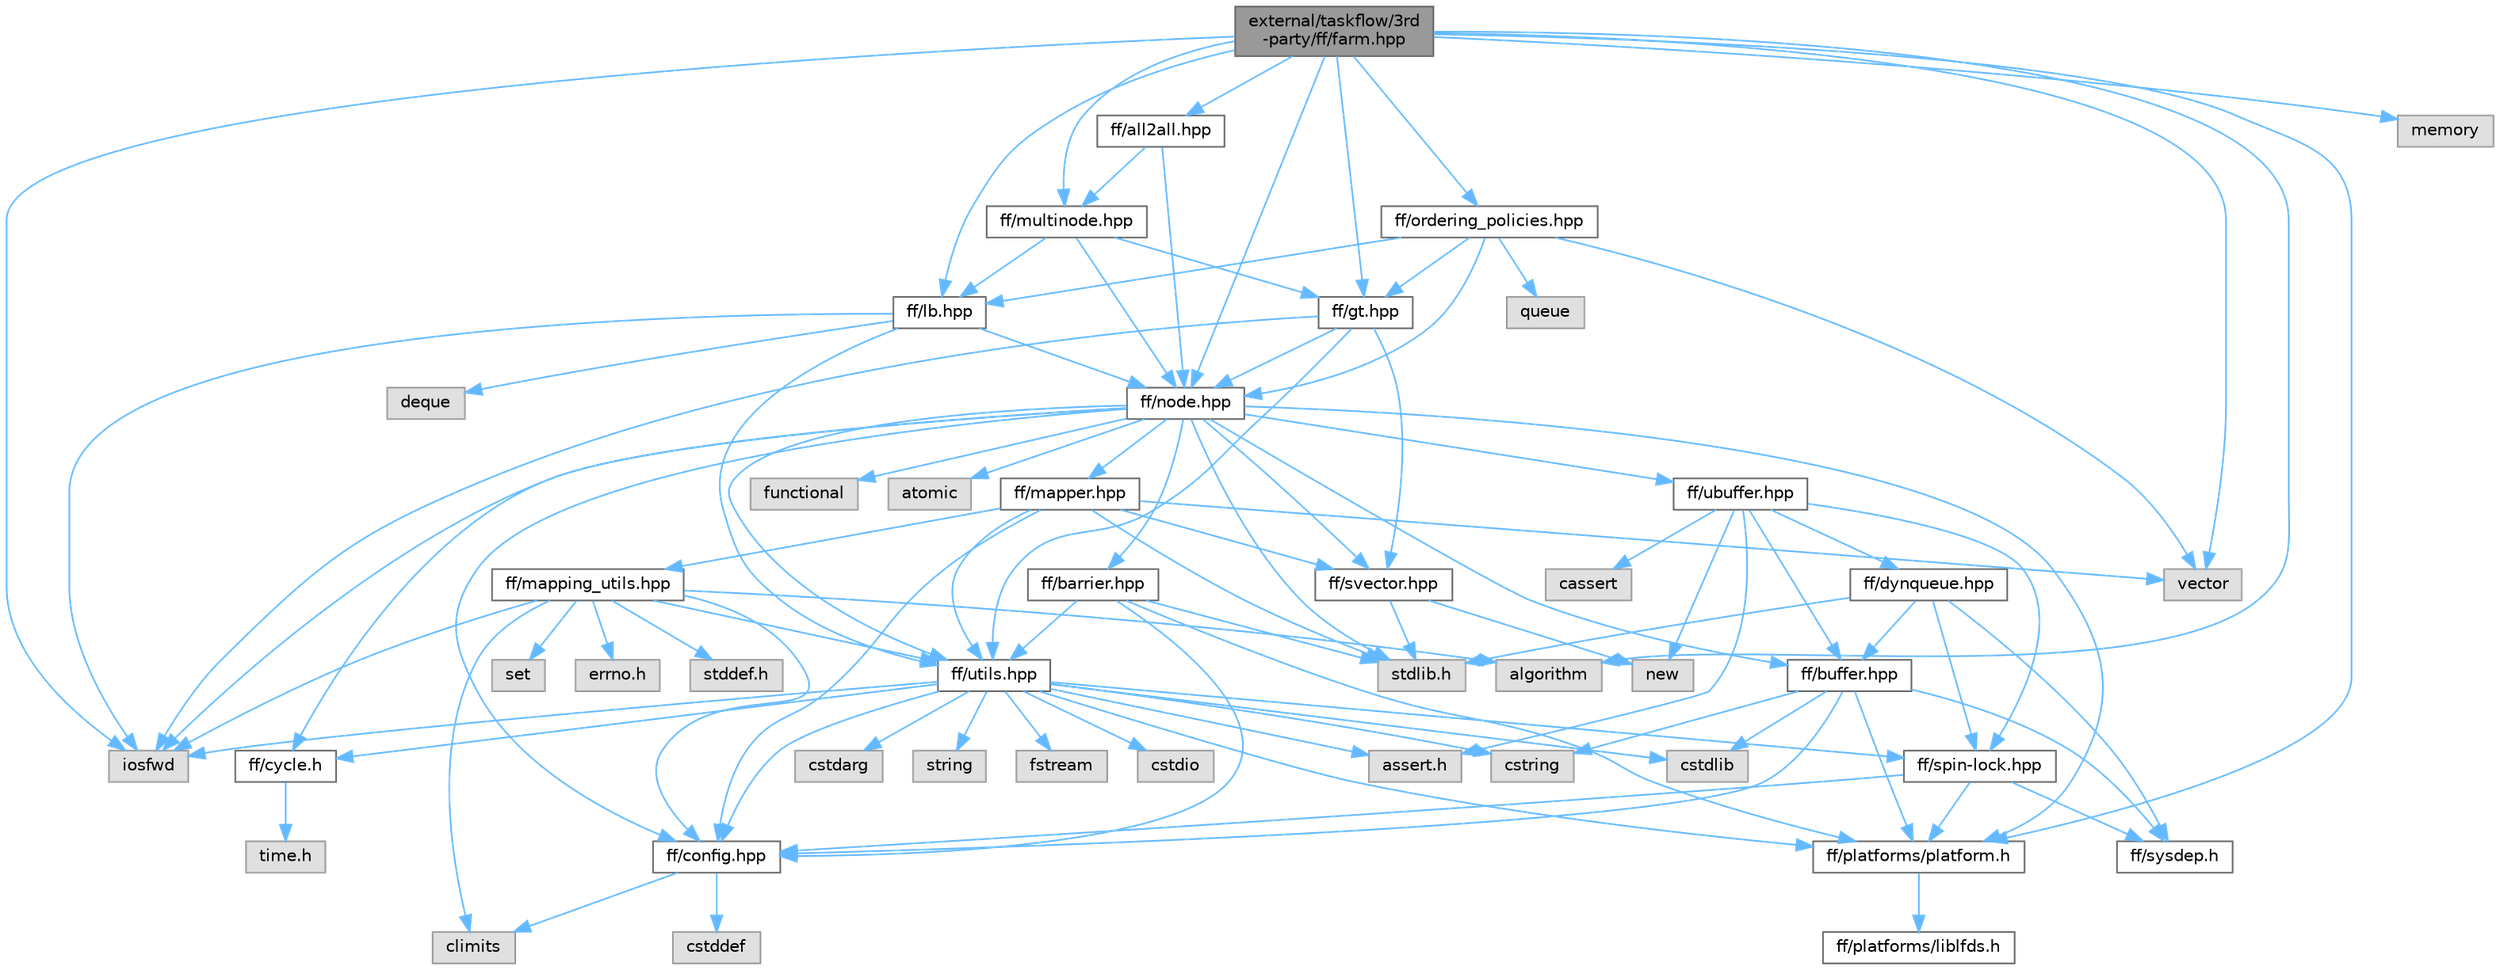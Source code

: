 digraph "external/taskflow/3rd-party/ff/farm.hpp"
{
 // LATEX_PDF_SIZE
  bgcolor="transparent";
  edge [fontname=Helvetica,fontsize=10,labelfontname=Helvetica,labelfontsize=10];
  node [fontname=Helvetica,fontsize=10,shape=box,height=0.2,width=0.4];
  Node1 [id="Node000001",label="external/taskflow/3rd\l-party/ff/farm.hpp",height=0.2,width=0.4,color="gray40", fillcolor="grey60", style="filled", fontcolor="black",tooltip="Farm pattern"];
  Node1 -> Node2 [id="edge1_Node000001_Node000002",color="steelblue1",style="solid",tooltip=" "];
  Node2 [id="Node000002",label="iosfwd",height=0.2,width=0.4,color="grey60", fillcolor="#E0E0E0", style="filled",tooltip=" "];
  Node1 -> Node3 [id="edge2_Node000001_Node000003",color="steelblue1",style="solid",tooltip=" "];
  Node3 [id="Node000003",label="vector",height=0.2,width=0.4,color="grey60", fillcolor="#E0E0E0", style="filled",tooltip=" "];
  Node1 -> Node4 [id="edge3_Node000001_Node000004",color="steelblue1",style="solid",tooltip=" "];
  Node4 [id="Node000004",label="algorithm",height=0.2,width=0.4,color="grey60", fillcolor="#E0E0E0", style="filled",tooltip=" "];
  Node1 -> Node5 [id="edge4_Node000001_Node000005",color="steelblue1",style="solid",tooltip=" "];
  Node5 [id="Node000005",label="memory",height=0.2,width=0.4,color="grey60", fillcolor="#E0E0E0", style="filled",tooltip=" "];
  Node1 -> Node6 [id="edge5_Node000001_Node000006",color="steelblue1",style="solid",tooltip=" "];
  Node6 [id="Node000006",label="ff/platforms/platform.h",height=0.2,width=0.4,color="grey40", fillcolor="white", style="filled",URL="$external_2taskflow_23rd-party_2ff_2platforms_2_platform_8h.html",tooltip=" "];
  Node6 -> Node7 [id="edge6_Node000006_Node000007",color="steelblue1",style="solid",tooltip=" "];
  Node7 [id="Node000007",label="ff/platforms/liblfds.h",height=0.2,width=0.4,color="grey40", fillcolor="white", style="filled",URL="$liblfds_8h.html",tooltip=" "];
  Node1 -> Node8 [id="edge7_Node000001_Node000008",color="steelblue1",style="solid",tooltip=" "];
  Node8 [id="Node000008",label="ff/lb.hpp",height=0.2,width=0.4,color="grey40", fillcolor="white", style="filled",URL="$lb_8hpp.html",tooltip="Farm Emitter (not a ff_node)"];
  Node8 -> Node2 [id="edge8_Node000008_Node000002",color="steelblue1",style="solid",tooltip=" "];
  Node8 -> Node9 [id="edge9_Node000008_Node000009",color="steelblue1",style="solid",tooltip=" "];
  Node9 [id="Node000009",label="deque",height=0.2,width=0.4,color="grey60", fillcolor="#E0E0E0", style="filled",tooltip=" "];
  Node8 -> Node10 [id="edge10_Node000008_Node000010",color="steelblue1",style="solid",tooltip=" "];
  Node10 [id="Node000010",label="ff/utils.hpp",height=0.2,width=0.4,color="grey40", fillcolor="white", style="filled",URL="$utils_8hpp.html",tooltip="Utility functions"];
  Node10 -> Node11 [id="edge11_Node000010_Node000011",color="steelblue1",style="solid",tooltip=" "];
  Node11 [id="Node000011",label="assert.h",height=0.2,width=0.4,color="grey60", fillcolor="#E0E0E0", style="filled",tooltip=" "];
  Node10 -> Node12 [id="edge12_Node000010_Node000012",color="steelblue1",style="solid",tooltip=" "];
  Node12 [id="Node000012",label="cstdio",height=0.2,width=0.4,color="grey60", fillcolor="#E0E0E0", style="filled",tooltip=" "];
  Node10 -> Node13 [id="edge13_Node000010_Node000013",color="steelblue1",style="solid",tooltip=" "];
  Node13 [id="Node000013",label="cstdlib",height=0.2,width=0.4,color="grey60", fillcolor="#E0E0E0", style="filled",tooltip=" "];
  Node10 -> Node14 [id="edge14_Node000010_Node000014",color="steelblue1",style="solid",tooltip=" "];
  Node14 [id="Node000014",label="cstdarg",height=0.2,width=0.4,color="grey60", fillcolor="#E0E0E0", style="filled",tooltip=" "];
  Node10 -> Node2 [id="edge15_Node000010_Node000002",color="steelblue1",style="solid",tooltip=" "];
  Node10 -> Node15 [id="edge16_Node000010_Node000015",color="steelblue1",style="solid",tooltip=" "];
  Node15 [id="Node000015",label="ff/config.hpp",height=0.2,width=0.4,color="grey40", fillcolor="white", style="filled",URL="$config_8hpp.html",tooltip=" "];
  Node15 -> Node16 [id="edge17_Node000015_Node000016",color="steelblue1",style="solid",tooltip=" "];
  Node16 [id="Node000016",label="cstddef",height=0.2,width=0.4,color="grey60", fillcolor="#E0E0E0", style="filled",tooltip=" "];
  Node15 -> Node17 [id="edge18_Node000015_Node000017",color="steelblue1",style="solid",tooltip=" "];
  Node17 [id="Node000017",label="climits",height=0.2,width=0.4,color="grey60", fillcolor="#E0E0E0", style="filled",tooltip=" "];
  Node10 -> Node6 [id="edge19_Node000010_Node000006",color="steelblue1",style="solid",tooltip=" "];
  Node10 -> Node18 [id="edge20_Node000010_Node000018",color="steelblue1",style="solid",tooltip=" "];
  Node18 [id="Node000018",label="cstring",height=0.2,width=0.4,color="grey60", fillcolor="#E0E0E0", style="filled",tooltip=" "];
  Node10 -> Node19 [id="edge21_Node000010_Node000019",color="steelblue1",style="solid",tooltip=" "];
  Node19 [id="Node000019",label="string",height=0.2,width=0.4,color="grey60", fillcolor="#E0E0E0", style="filled",tooltip=" "];
  Node10 -> Node20 [id="edge22_Node000010_Node000020",color="steelblue1",style="solid",tooltip=" "];
  Node20 [id="Node000020",label="fstream",height=0.2,width=0.4,color="grey60", fillcolor="#E0E0E0", style="filled",tooltip=" "];
  Node10 -> Node21 [id="edge23_Node000010_Node000021",color="steelblue1",style="solid",tooltip=" "];
  Node21 [id="Node000021",label="ff/cycle.h",height=0.2,width=0.4,color="grey40", fillcolor="white", style="filled",URL="$cycle_8h.html",tooltip=" "];
  Node21 -> Node22 [id="edge24_Node000021_Node000022",color="steelblue1",style="solid",tooltip=" "];
  Node22 [id="Node000022",label="time.h",height=0.2,width=0.4,color="grey60", fillcolor="#E0E0E0", style="filled",tooltip=" "];
  Node10 -> Node23 [id="edge25_Node000010_Node000023",color="steelblue1",style="solid",tooltip=" "];
  Node23 [id="Node000023",label="ff/spin-lock.hpp",height=0.2,width=0.4,color="grey40", fillcolor="white", style="filled",URL="$spin-lock_8hpp.html",tooltip="This file contains several alternative spin lock(s) implementations that can be used as FastFlow spin..."];
  Node23 -> Node24 [id="edge26_Node000023_Node000024",color="steelblue1",style="solid",tooltip=" "];
  Node24 [id="Node000024",label="ff/sysdep.h",height=0.2,width=0.4,color="grey40", fillcolor="white", style="filled",URL="$sysdep_8h.html",tooltip=" "];
  Node23 -> Node6 [id="edge27_Node000023_Node000006",color="steelblue1",style="solid",tooltip=" "];
  Node23 -> Node15 [id="edge28_Node000023_Node000015",color="steelblue1",style="solid",tooltip=" "];
  Node8 -> Node25 [id="edge29_Node000008_Node000025",color="steelblue1",style="solid",tooltip=" "];
  Node25 [id="Node000025",label="ff/node.hpp",height=0.2,width=0.4,color="grey40", fillcolor="white", style="filled",URL="$node_8hpp.html",tooltip="FastFlow ff_node"];
  Node25 -> Node26 [id="edge30_Node000025_Node000026",color="steelblue1",style="solid",tooltip=" "];
  Node26 [id="Node000026",label="stdlib.h",height=0.2,width=0.4,color="grey60", fillcolor="#E0E0E0", style="filled",tooltip=" "];
  Node25 -> Node2 [id="edge31_Node000025_Node000002",color="steelblue1",style="solid",tooltip=" "];
  Node25 -> Node27 [id="edge32_Node000025_Node000027",color="steelblue1",style="solid",tooltip=" "];
  Node27 [id="Node000027",label="functional",height=0.2,width=0.4,color="grey60", fillcolor="#E0E0E0", style="filled",tooltip=" "];
  Node25 -> Node6 [id="edge33_Node000025_Node000006",color="steelblue1",style="solid",tooltip=" "];
  Node25 -> Node21 [id="edge34_Node000025_Node000021",color="steelblue1",style="solid",tooltip=" "];
  Node25 -> Node10 [id="edge35_Node000025_Node000010",color="steelblue1",style="solid",tooltip=" "];
  Node25 -> Node28 [id="edge36_Node000025_Node000028",color="steelblue1",style="solid",tooltip=" "];
  Node28 [id="Node000028",label="ff/buffer.hpp",height=0.2,width=0.4,color="grey40", fillcolor="white", style="filled",URL="$buffer_8hpp.html",tooltip="This file contains the definition of the bounded SPSC channel buffer used in FastFlow"];
  Node28 -> Node13 [id="edge37_Node000028_Node000013",color="steelblue1",style="solid",tooltip=" "];
  Node28 -> Node18 [id="edge38_Node000028_Node000018",color="steelblue1",style="solid",tooltip=" "];
  Node28 -> Node24 [id="edge39_Node000028_Node000024",color="steelblue1",style="solid",tooltip=" "];
  Node28 -> Node15 [id="edge40_Node000028_Node000015",color="steelblue1",style="solid",tooltip=" "];
  Node28 -> Node6 [id="edge41_Node000028_Node000006",color="steelblue1",style="solid",tooltip=" "];
  Node25 -> Node29 [id="edge42_Node000025_Node000029",color="steelblue1",style="solid",tooltip=" "];
  Node29 [id="Node000029",label="ff/ubuffer.hpp",height=0.2,width=0.4,color="grey40", fillcolor="white", style="filled",URL="$ubuffer_8hpp.html",tooltip="This file contains the definition of the unbounded SWSR circular buffer used in FastFlow"];
  Node29 -> Node11 [id="edge43_Node000029_Node000011",color="steelblue1",style="solid",tooltip=" "];
  Node29 -> Node30 [id="edge44_Node000029_Node000030",color="steelblue1",style="solid",tooltip=" "];
  Node30 [id="Node000030",label="cassert",height=0.2,width=0.4,color="grey60", fillcolor="#E0E0E0", style="filled",tooltip=" "];
  Node29 -> Node31 [id="edge45_Node000029_Node000031",color="steelblue1",style="solid",tooltip=" "];
  Node31 [id="Node000031",label="new",height=0.2,width=0.4,color="grey60", fillcolor="#E0E0E0", style="filled",tooltip=" "];
  Node29 -> Node32 [id="edge46_Node000029_Node000032",color="steelblue1",style="solid",tooltip=" "];
  Node32 [id="Node000032",label="ff/dynqueue.hpp",height=0.2,width=0.4,color="grey40", fillcolor="white", style="filled",URL="$dynqueue_8hpp.html",tooltip="Implementation of a dynamic queue. Not currently used."];
  Node32 -> Node26 [id="edge47_Node000032_Node000026",color="steelblue1",style="solid",tooltip=" "];
  Node32 -> Node28 [id="edge48_Node000032_Node000028",color="steelblue1",style="solid",tooltip=" "];
  Node32 -> Node23 [id="edge49_Node000032_Node000023",color="steelblue1",style="solid",tooltip=" "];
  Node32 -> Node24 [id="edge50_Node000032_Node000024",color="steelblue1",style="solid",tooltip=" "];
  Node29 -> Node28 [id="edge51_Node000029_Node000028",color="steelblue1",style="solid",tooltip=" "];
  Node29 -> Node23 [id="edge52_Node000029_Node000023",color="steelblue1",style="solid",tooltip=" "];
  Node25 -> Node33 [id="edge53_Node000025_Node000033",color="steelblue1",style="solid",tooltip=" "];
  Node33 [id="Node000033",label="ff/mapper.hpp",height=0.2,width=0.4,color="grey40", fillcolor="white", style="filled",URL="$mapper_8hpp.html",tooltip="This file contains the thread mapper definition used in FastFlow"];
  Node33 -> Node26 [id="edge54_Node000033_Node000026",color="steelblue1",style="solid",tooltip=" "];
  Node33 -> Node15 [id="edge55_Node000033_Node000015",color="steelblue1",style="solid",tooltip=" "];
  Node33 -> Node34 [id="edge56_Node000033_Node000034",color="steelblue1",style="solid",tooltip=" "];
  Node34 [id="Node000034",label="ff/svector.hpp",height=0.2,width=0.4,color="grey40", fillcolor="white", style="filled",URL="$svector_8hpp.html",tooltip="Simple yet efficient dynamic vector"];
  Node34 -> Node26 [id="edge57_Node000034_Node000026",color="steelblue1",style="solid",tooltip=" "];
  Node34 -> Node31 [id="edge58_Node000034_Node000031",color="steelblue1",style="solid",tooltip=" "];
  Node33 -> Node10 [id="edge59_Node000033_Node000010",color="steelblue1",style="solid",tooltip=" "];
  Node33 -> Node35 [id="edge60_Node000033_Node000035",color="steelblue1",style="solid",tooltip=" "];
  Node35 [id="Node000035",label="ff/mapping_utils.hpp",height=0.2,width=0.4,color="grey40", fillcolor="white", style="filled",URL="$mapping__utils_8hpp.html",tooltip="This file contains utilities for plaform inspection and thread pinning"];
  Node35 -> Node17 [id="edge61_Node000035_Node000017",color="steelblue1",style="solid",tooltip=" "];
  Node35 -> Node36 [id="edge62_Node000035_Node000036",color="steelblue1",style="solid",tooltip=" "];
  Node36 [id="Node000036",label="set",height=0.2,width=0.4,color="grey60", fillcolor="#E0E0E0", style="filled",tooltip=" "];
  Node35 -> Node4 [id="edge63_Node000035_Node000004",color="steelblue1",style="solid",tooltip=" "];
  Node35 -> Node2 [id="edge64_Node000035_Node000002",color="steelblue1",style="solid",tooltip=" "];
  Node35 -> Node37 [id="edge65_Node000035_Node000037",color="steelblue1",style="solid",tooltip=" "];
  Node37 [id="Node000037",label="errno.h",height=0.2,width=0.4,color="grey60", fillcolor="#E0E0E0", style="filled",tooltip=" "];
  Node35 -> Node15 [id="edge66_Node000035_Node000015",color="steelblue1",style="solid",tooltip=" "];
  Node35 -> Node10 [id="edge67_Node000035_Node000010",color="steelblue1",style="solid",tooltip=" "];
  Node35 -> Node38 [id="edge68_Node000035_Node000038",color="steelblue1",style="solid",tooltip=" "];
  Node38 [id="Node000038",label="stddef.h",height=0.2,width=0.4,color="grey60", fillcolor="#E0E0E0", style="filled",tooltip=" "];
  Node33 -> Node3 [id="edge69_Node000033_Node000003",color="steelblue1",style="solid",tooltip=" "];
  Node25 -> Node15 [id="edge70_Node000025_Node000015",color="steelblue1",style="solid",tooltip=" "];
  Node25 -> Node34 [id="edge71_Node000025_Node000034",color="steelblue1",style="solid",tooltip=" "];
  Node25 -> Node39 [id="edge72_Node000025_Node000039",color="steelblue1",style="solid",tooltip=" "];
  Node39 [id="Node000039",label="ff/barrier.hpp",height=0.2,width=0.4,color="grey40", fillcolor="white", style="filled",URL="$barrier_8hpp.html",tooltip="FastFlow blocking and non-blocking barrier implementations"];
  Node39 -> Node26 [id="edge73_Node000039_Node000026",color="steelblue1",style="solid",tooltip=" "];
  Node39 -> Node6 [id="edge74_Node000039_Node000006",color="steelblue1",style="solid",tooltip=" "];
  Node39 -> Node10 [id="edge75_Node000039_Node000010",color="steelblue1",style="solid",tooltip=" "];
  Node39 -> Node15 [id="edge76_Node000039_Node000015",color="steelblue1",style="solid",tooltip=" "];
  Node25 -> Node40 [id="edge77_Node000025_Node000040",color="steelblue1",style="solid",tooltip=" "];
  Node40 [id="Node000040",label="atomic",height=0.2,width=0.4,color="grey60", fillcolor="#E0E0E0", style="filled",tooltip=" "];
  Node1 -> Node41 [id="edge78_Node000001_Node000041",color="steelblue1",style="solid",tooltip=" "];
  Node41 [id="Node000041",label="ff/gt.hpp",height=0.2,width=0.4,color="grey40", fillcolor="white", style="filled",URL="$gt_8hpp.html",tooltip="Farm Collector (it is not a ff_node)"];
  Node41 -> Node2 [id="edge79_Node000041_Node000002",color="steelblue1",style="solid",tooltip=" "];
  Node41 -> Node34 [id="edge80_Node000041_Node000034",color="steelblue1",style="solid",tooltip=" "];
  Node41 -> Node10 [id="edge81_Node000041_Node000010",color="steelblue1",style="solid",tooltip=" "];
  Node41 -> Node25 [id="edge82_Node000041_Node000025",color="steelblue1",style="solid",tooltip=" "];
  Node1 -> Node25 [id="edge83_Node000001_Node000025",color="steelblue1",style="solid",tooltip=" "];
  Node1 -> Node42 [id="edge84_Node000001_Node000042",color="steelblue1",style="solid",tooltip=" "];
  Node42 [id="Node000042",label="ff/multinode.hpp",height=0.2,width=0.4,color="grey40", fillcolor="white", style="filled",URL="$multinode_8hpp.html",tooltip="FastFlow ff_minode ff_monode and typed versions."];
  Node42 -> Node25 [id="edge85_Node000042_Node000025",color="steelblue1",style="solid",tooltip=" "];
  Node42 -> Node8 [id="edge86_Node000042_Node000008",color="steelblue1",style="solid",tooltip=" "];
  Node42 -> Node41 [id="edge87_Node000042_Node000041",color="steelblue1",style="solid",tooltip=" "];
  Node1 -> Node43 [id="edge88_Node000001_Node000043",color="steelblue1",style="solid",tooltip=" "];
  Node43 [id="Node000043",label="ff/ordering_policies.hpp",height=0.2,width=0.4,color="grey40", fillcolor="white", style="filled",URL="$ordering__policies_8hpp.html",tooltip=" "];
  Node43 -> Node3 [id="edge89_Node000043_Node000003",color="steelblue1",style="solid",tooltip=" "];
  Node43 -> Node44 [id="edge90_Node000043_Node000044",color="steelblue1",style="solid",tooltip=" "];
  Node44 [id="Node000044",label="queue",height=0.2,width=0.4,color="grey60", fillcolor="#E0E0E0", style="filled",tooltip=" "];
  Node43 -> Node8 [id="edge91_Node000043_Node000008",color="steelblue1",style="solid",tooltip=" "];
  Node43 -> Node41 [id="edge92_Node000043_Node000041",color="steelblue1",style="solid",tooltip=" "];
  Node43 -> Node25 [id="edge93_Node000043_Node000025",color="steelblue1",style="solid",tooltip=" "];
  Node1 -> Node45 [id="edge94_Node000001_Node000045",color="steelblue1",style="solid",tooltip=" "];
  Node45 [id="Node000045",label="ff/all2all.hpp",height=0.2,width=0.4,color="grey40", fillcolor="white", style="filled",URL="$all2all_8hpp.html",tooltip="FastFlow all-2-all building block"];
  Node45 -> Node25 [id="edge95_Node000045_Node000025",color="steelblue1",style="solid",tooltip=" "];
  Node45 -> Node42 [id="edge96_Node000045_Node000042",color="steelblue1",style="solid",tooltip=" "];
}
